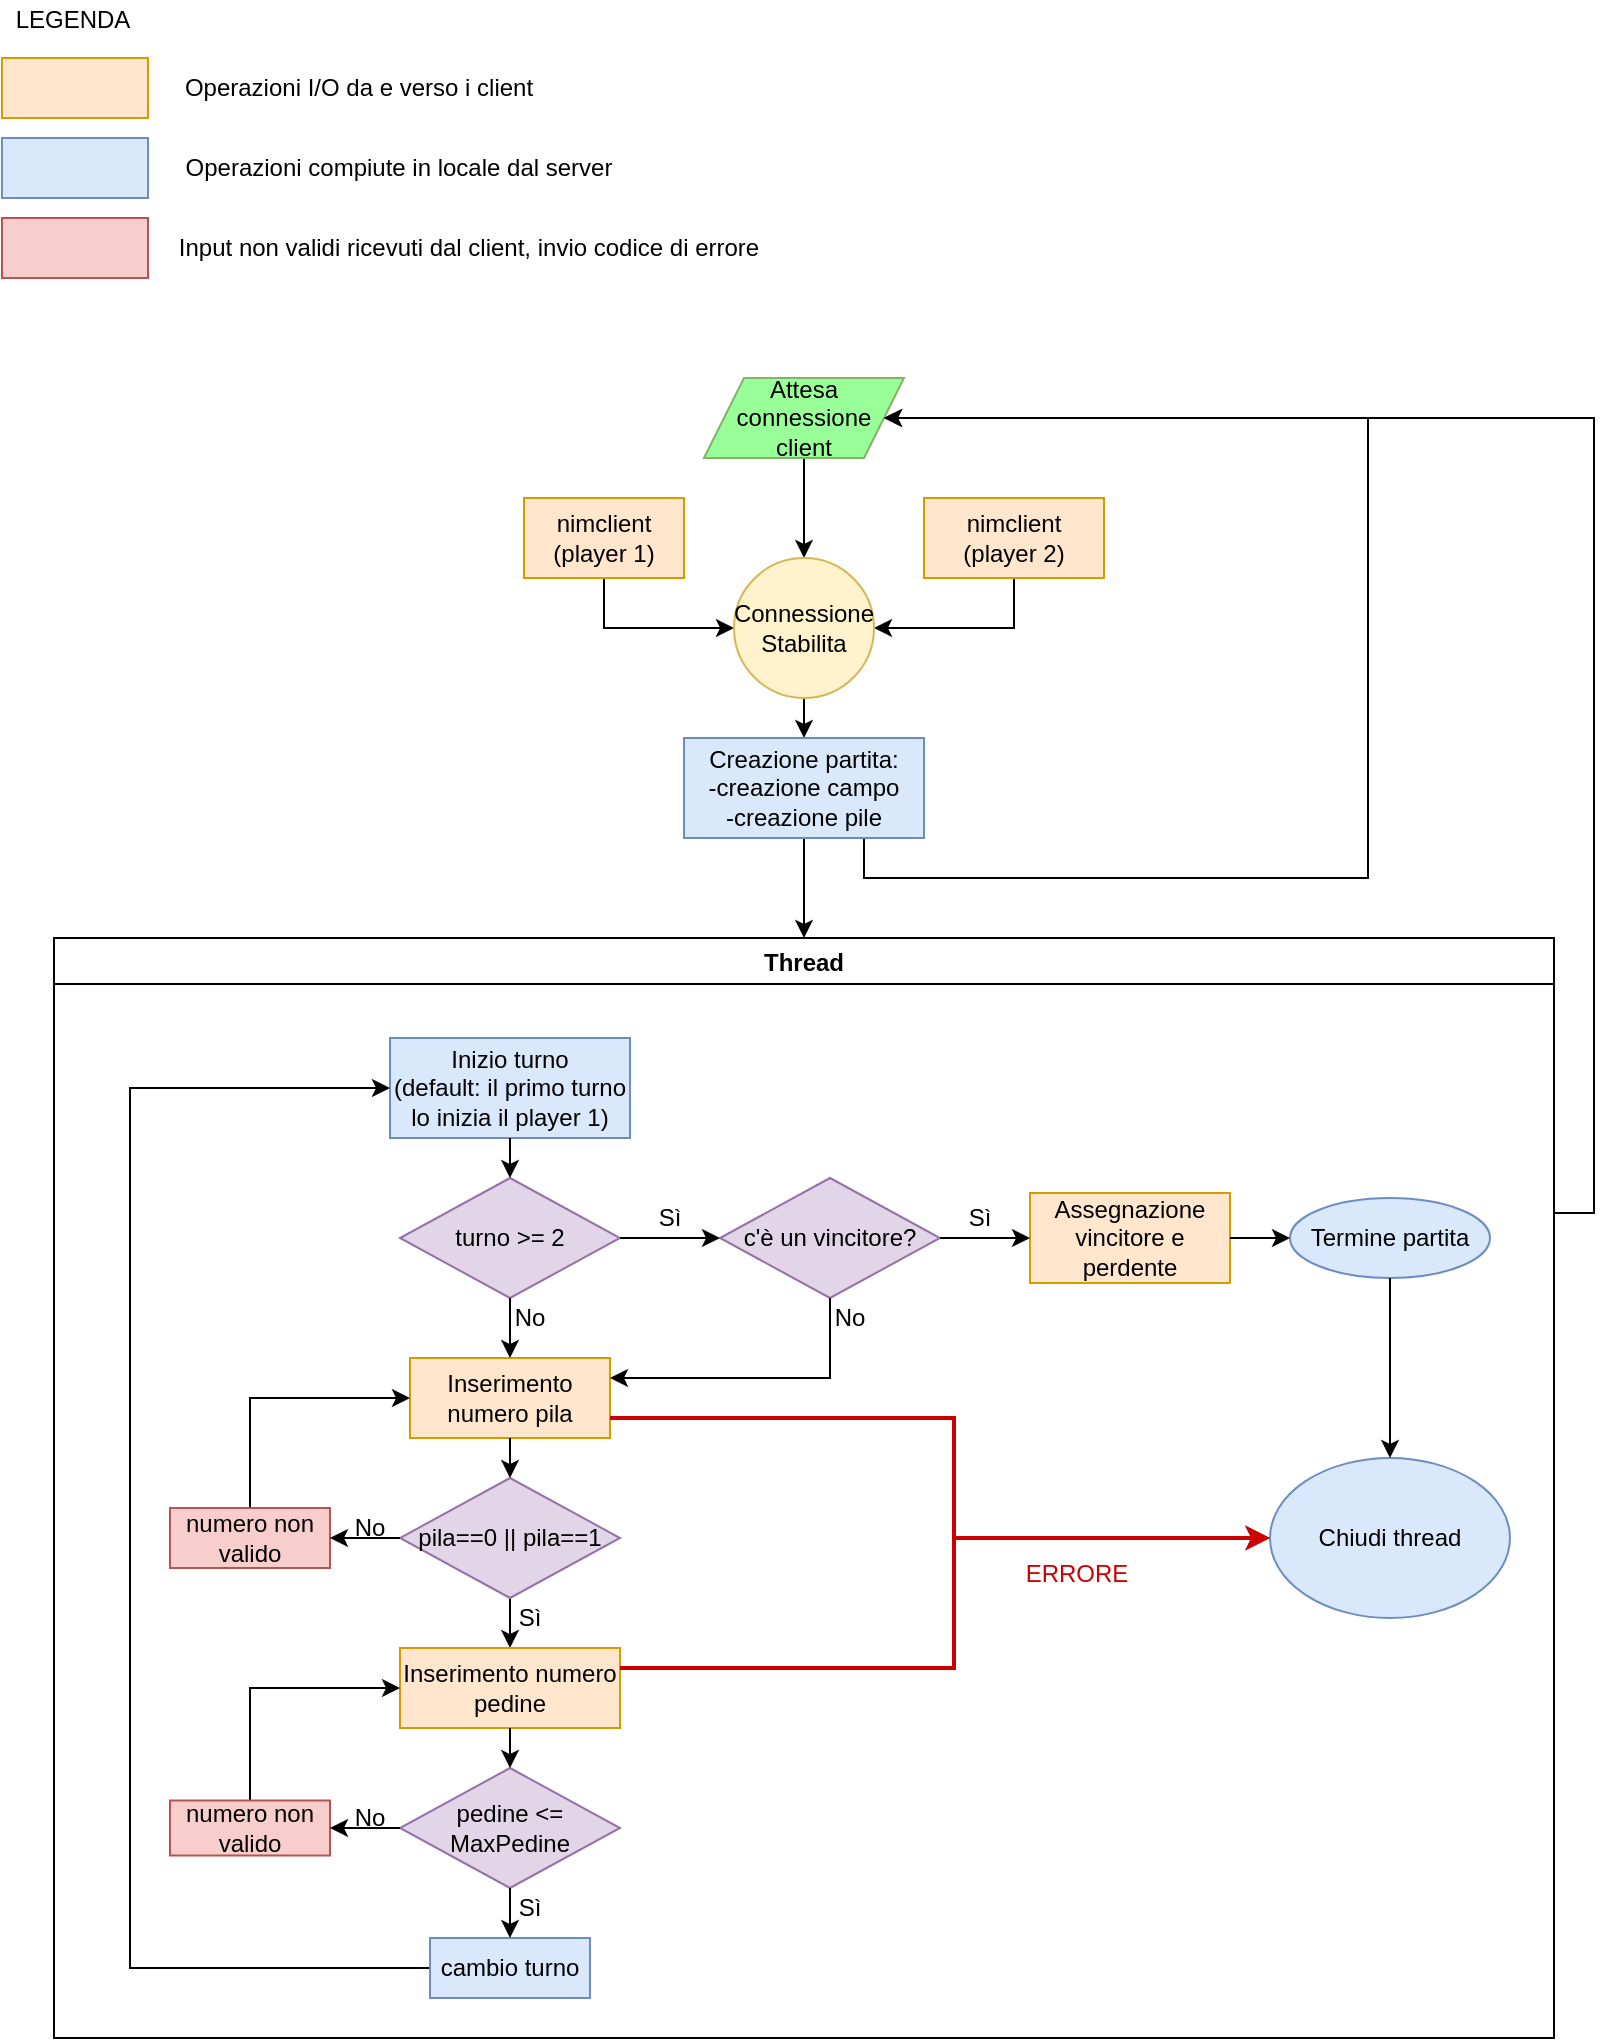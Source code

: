 <mxfile version="12.6.1" type="device"><diagram id="C5RBs43oDa-KdzZeNtuy" name="Page-1"><mxGraphModel dx="1182" dy="747" grid="1" gridSize="10" guides="1" tooltips="1" connect="1" arrows="1" fold="1" page="1" pageScale="1" pageWidth="827" pageHeight="1169" math="0" shadow="0"><root><mxCell id="WIyWlLk6GJQsqaUBKTNV-0"/><mxCell id="WIyWlLk6GJQsqaUBKTNV-1" parent="WIyWlLk6GJQsqaUBKTNV-0"/><mxCell id="wGIzEX81o-WBGo8iwNZo-13" style="edgeStyle=orthogonalEdgeStyle;rounded=0;orthogonalLoop=1;jettySize=auto;html=1;exitX=0.5;exitY=1;exitDx=0;exitDy=0;entryX=0;entryY=0.5;entryDx=0;entryDy=0;" parent="WIyWlLk6GJQsqaUBKTNV-1" source="wGIzEX81o-WBGo8iwNZo-2" target="wGIzEX81o-WBGo8iwNZo-9" edge="1"><mxGeometry relative="1" as="geometry"/></mxCell><mxCell id="wGIzEX81o-WBGo8iwNZo-2" value="nimclient&lt;br&gt;(player 1)" style="rounded=0;whiteSpace=wrap;html=1;fillColor=#ffe6cc;strokeColor=#d79b00;" parent="WIyWlLk6GJQsqaUBKTNV-1" vertex="1"><mxGeometry x="268" y="280" width="80" height="40" as="geometry"/></mxCell><mxCell id="wGIzEX81o-WBGo8iwNZo-12" style="edgeStyle=orthogonalEdgeStyle;rounded=0;orthogonalLoop=1;jettySize=auto;html=1;exitX=0.5;exitY=1;exitDx=0;exitDy=0;entryX=1;entryY=0.5;entryDx=0;entryDy=0;" parent="WIyWlLk6GJQsqaUBKTNV-1" source="wGIzEX81o-WBGo8iwNZo-3" target="wGIzEX81o-WBGo8iwNZo-9" edge="1"><mxGeometry relative="1" as="geometry"/></mxCell><mxCell id="wGIzEX81o-WBGo8iwNZo-3" value="nimclient&lt;br&gt;(player 2)" style="rounded=0;whiteSpace=wrap;html=1;fillColor=#ffe6cc;strokeColor=#d79b00;" parent="WIyWlLk6GJQsqaUBKTNV-1" vertex="1"><mxGeometry x="468" y="280" width="90" height="40" as="geometry"/></mxCell><mxCell id="wGIzEX81o-WBGo8iwNZo-10" style="edgeStyle=orthogonalEdgeStyle;rounded=0;orthogonalLoop=1;jettySize=auto;html=1;exitX=0.5;exitY=1;exitDx=0;exitDy=0;entryX=0.5;entryY=0;entryDx=0;entryDy=0;" parent="WIyWlLk6GJQsqaUBKTNV-1" source="wGIzEX81o-WBGo8iwNZo-4" target="wGIzEX81o-WBGo8iwNZo-9" edge="1"><mxGeometry relative="1" as="geometry"/></mxCell><mxCell id="wGIzEX81o-WBGo8iwNZo-4" value="Attesa&lt;br&gt;connessione&lt;br&gt;client" style="shape=parallelogram;perimeter=parallelogramPerimeter;whiteSpace=wrap;html=1;rounded=0;fillColor=#99FF99;strokeColor=#82b366;gradientColor=none;strokeWidth=1;" parent="WIyWlLk6GJQsqaUBKTNV-1" vertex="1"><mxGeometry x="358" y="220" width="100" height="40" as="geometry"/></mxCell><mxCell id="wGIzEX81o-WBGo8iwNZo-17" style="edgeStyle=orthogonalEdgeStyle;rounded=0;orthogonalLoop=1;jettySize=auto;html=1;exitX=0.5;exitY=1;exitDx=0;exitDy=0;entryX=0.5;entryY=0;entryDx=0;entryDy=0;" parent="WIyWlLk6GJQsqaUBKTNV-1" source="wGIzEX81o-WBGo8iwNZo-9" target="wGIzEX81o-WBGo8iwNZo-14" edge="1"><mxGeometry relative="1" as="geometry"/></mxCell><mxCell id="wGIzEX81o-WBGo8iwNZo-9" value="Connessione&lt;br&gt;Stabilita" style="ellipse;whiteSpace=wrap;html=1;aspect=fixed;rounded=0;strokeWidth=1;fillColor=#fff2cc;strokeColor=#d6b656;" parent="WIyWlLk6GJQsqaUBKTNV-1" vertex="1"><mxGeometry x="373" y="310" width="70" height="70" as="geometry"/></mxCell><mxCell id="vPAVBZEWv__tWKOUKK7Y-52" style="edgeStyle=orthogonalEdgeStyle;rounded=0;orthogonalLoop=1;jettySize=auto;html=1;exitX=0.5;exitY=1;exitDx=0;exitDy=0;entryX=0.5;entryY=0;entryDx=0;entryDy=0;strokeColor=#000000;strokeWidth=1;fontColor=#000000;" edge="1" parent="WIyWlLk6GJQsqaUBKTNV-1" source="wGIzEX81o-WBGo8iwNZo-14" target="vPAVBZEWv__tWKOUKK7Y-49"><mxGeometry relative="1" as="geometry"/></mxCell><mxCell id="vPAVBZEWv__tWKOUKK7Y-54" style="edgeStyle=orthogonalEdgeStyle;rounded=0;orthogonalLoop=1;jettySize=auto;html=1;exitX=0.75;exitY=1;exitDx=0;exitDy=0;entryX=1;entryY=0.5;entryDx=0;entryDy=0;strokeColor=#000000;strokeWidth=1;fontColor=#000000;" edge="1" parent="WIyWlLk6GJQsqaUBKTNV-1" source="wGIzEX81o-WBGo8iwNZo-14" target="wGIzEX81o-WBGo8iwNZo-4"><mxGeometry relative="1" as="geometry"><Array as="points"><mxPoint x="438" y="470"/><mxPoint x="690" y="470"/><mxPoint x="690" y="240"/></Array></mxGeometry></mxCell><mxCell id="wGIzEX81o-WBGo8iwNZo-14" value="Creazione partita:&lt;br&gt;-creazione campo&lt;br&gt;-creazione pile" style="rounded=0;whiteSpace=wrap;html=1;fillColor=#dae8fc;strokeColor=#6c8ebf;" parent="WIyWlLk6GJQsqaUBKTNV-1" vertex="1"><mxGeometry x="348" y="400" width="120" height="50" as="geometry"/></mxCell><mxCell id="vPAVBZEWv__tWKOUKK7Y-51" value="" style="group" vertex="1" connectable="0" parent="WIyWlLk6GJQsqaUBKTNV-1"><mxGeometry x="33" y="500" width="750" height="550" as="geometry"/></mxCell><mxCell id="vPAVBZEWv__tWKOUKK7Y-49" value="Thread" style="swimlane;fontColor=#000000;" vertex="1" parent="vPAVBZEWv__tWKOUKK7Y-51"><mxGeometry width="750" height="550" as="geometry"/></mxCell><mxCell id="vPAVBZEWv__tWKOUKK7Y-10" value="Inizio turno&lt;br&gt;(default: il primo turno lo inizia il player 1)" style="rounded=0;whiteSpace=wrap;html=1;fillColor=#dae8fc;strokeColor=#6c8ebf;" vertex="1" parent="vPAVBZEWv__tWKOUKK7Y-51"><mxGeometry x="168" y="50" width="120" height="50" as="geometry"/></mxCell><mxCell id="vPAVBZEWv__tWKOUKK7Y-13" value="turno &amp;gt;= 2" style="rhombus;whiteSpace=wrap;html=1;rounded=0;strokeWidth=1;fillColor=#e1d5e7;strokeColor=#9673a6;" vertex="1" parent="vPAVBZEWv__tWKOUKK7Y-51"><mxGeometry x="173" y="120" width="110" height="60" as="geometry"/></mxCell><mxCell id="vPAVBZEWv__tWKOUKK7Y-9" style="edgeStyle=orthogonalEdgeStyle;rounded=0;orthogonalLoop=1;jettySize=auto;html=1;exitX=0.5;exitY=1;exitDx=0;exitDy=0;entryX=0.5;entryY=0;entryDx=0;entryDy=0;" edge="1" parent="vPAVBZEWv__tWKOUKK7Y-51" source="vPAVBZEWv__tWKOUKK7Y-10" target="vPAVBZEWv__tWKOUKK7Y-13"><mxGeometry relative="1" as="geometry"/></mxCell><mxCell id="vPAVBZEWv__tWKOUKK7Y-16" value="c'è un vincitore?" style="rhombus;whiteSpace=wrap;html=1;rounded=0;strokeWidth=1;fillColor=#e1d5e7;strokeColor=#9673a6;" vertex="1" parent="vPAVBZEWv__tWKOUKK7Y-51"><mxGeometry x="333" y="120" width="110" height="60" as="geometry"/></mxCell><mxCell id="vPAVBZEWv__tWKOUKK7Y-11" style="edgeStyle=orthogonalEdgeStyle;rounded=0;orthogonalLoop=1;jettySize=auto;html=1;exitX=1;exitY=0.5;exitDx=0;exitDy=0;entryX=0;entryY=0.5;entryDx=0;entryDy=0;" edge="1" parent="vPAVBZEWv__tWKOUKK7Y-51" source="vPAVBZEWv__tWKOUKK7Y-13" target="vPAVBZEWv__tWKOUKK7Y-16"><mxGeometry relative="1" as="geometry"/></mxCell><mxCell id="vPAVBZEWv__tWKOUKK7Y-17" value="Sì" style="text;html=1;strokeColor=none;fillColor=none;align=center;verticalAlign=middle;whiteSpace=wrap;rounded=0;" vertex="1" parent="vPAVBZEWv__tWKOUKK7Y-51"><mxGeometry x="288" y="130" width="40" height="20" as="geometry"/></mxCell><mxCell id="vPAVBZEWv__tWKOUKK7Y-19" value="Assegnazione vincitore e perdente" style="rounded=0;whiteSpace=wrap;html=1;fillColor=#ffe6cc;strokeColor=#d79b00;" vertex="1" parent="vPAVBZEWv__tWKOUKK7Y-51"><mxGeometry x="488" y="127.5" width="100" height="45" as="geometry"/></mxCell><mxCell id="vPAVBZEWv__tWKOUKK7Y-14" style="edgeStyle=orthogonalEdgeStyle;rounded=0;orthogonalLoop=1;jettySize=auto;html=1;" edge="1" parent="vPAVBZEWv__tWKOUKK7Y-51" source="vPAVBZEWv__tWKOUKK7Y-16" target="vPAVBZEWv__tWKOUKK7Y-19"><mxGeometry relative="1" as="geometry"/></mxCell><mxCell id="vPAVBZEWv__tWKOUKK7Y-20" value="Sì" style="text;html=1;strokeColor=none;fillColor=none;align=center;verticalAlign=middle;whiteSpace=wrap;rounded=0;" vertex="1" parent="vPAVBZEWv__tWKOUKK7Y-51"><mxGeometry x="443" y="130" width="40" height="20" as="geometry"/></mxCell><mxCell id="vPAVBZEWv__tWKOUKK7Y-22" value="Termine partita" style="ellipse;whiteSpace=wrap;html=1;fillColor=#dae8fc;strokeColor=#6c8ebf;" vertex="1" parent="vPAVBZEWv__tWKOUKK7Y-51"><mxGeometry x="618" y="130" width="100" height="40" as="geometry"/></mxCell><mxCell id="vPAVBZEWv__tWKOUKK7Y-18" style="edgeStyle=orthogonalEdgeStyle;rounded=0;orthogonalLoop=1;jettySize=auto;html=1;exitX=1;exitY=0.5;exitDx=0;exitDy=0;entryX=0;entryY=0.5;entryDx=0;entryDy=0;" edge="1" parent="vPAVBZEWv__tWKOUKK7Y-51" source="vPAVBZEWv__tWKOUKK7Y-19" target="vPAVBZEWv__tWKOUKK7Y-22"><mxGeometry relative="1" as="geometry"/></mxCell><mxCell id="vPAVBZEWv__tWKOUKK7Y-25" value="Inserimento numero pila" style="rounded=0;whiteSpace=wrap;html=1;fillColor=#ffe6cc;strokeColor=#d79b00;" vertex="1" parent="vPAVBZEWv__tWKOUKK7Y-51"><mxGeometry x="178" y="210" width="100" height="40" as="geometry"/></mxCell><mxCell id="vPAVBZEWv__tWKOUKK7Y-12" style="edgeStyle=orthogonalEdgeStyle;rounded=0;orthogonalLoop=1;jettySize=auto;html=1;exitX=0.5;exitY=1;exitDx=0;exitDy=0;entryX=0.5;entryY=0;entryDx=0;entryDy=0;" edge="1" parent="vPAVBZEWv__tWKOUKK7Y-51" source="vPAVBZEWv__tWKOUKK7Y-13" target="vPAVBZEWv__tWKOUKK7Y-25"><mxGeometry relative="1" as="geometry"/></mxCell><mxCell id="vPAVBZEWv__tWKOUKK7Y-15" style="edgeStyle=orthogonalEdgeStyle;rounded=0;orthogonalLoop=1;jettySize=auto;html=1;exitX=0.5;exitY=1;exitDx=0;exitDy=0;entryX=1;entryY=0.25;entryDx=0;entryDy=0;" edge="1" parent="vPAVBZEWv__tWKOUKK7Y-51" source="vPAVBZEWv__tWKOUKK7Y-16" target="vPAVBZEWv__tWKOUKK7Y-25"><mxGeometry relative="1" as="geometry"/></mxCell><mxCell id="vPAVBZEWv__tWKOUKK7Y-26" value="No" style="text;html=1;strokeColor=none;fillColor=none;align=center;verticalAlign=middle;whiteSpace=wrap;rounded=0;" vertex="1" parent="vPAVBZEWv__tWKOUKK7Y-51"><mxGeometry x="218" y="180" width="40" height="20" as="geometry"/></mxCell><mxCell id="vPAVBZEWv__tWKOUKK7Y-27" value="No" style="text;html=1;strokeColor=none;fillColor=none;align=center;verticalAlign=middle;whiteSpace=wrap;rounded=0;" vertex="1" parent="vPAVBZEWv__tWKOUKK7Y-51"><mxGeometry x="378" y="180" width="40" height="20" as="geometry"/></mxCell><mxCell id="vPAVBZEWv__tWKOUKK7Y-28" style="edgeStyle=orthogonalEdgeStyle;rounded=0;orthogonalLoop=1;jettySize=auto;html=1;exitX=0.5;exitY=1;exitDx=0;exitDy=0;entryX=0.5;entryY=0;entryDx=0;entryDy=0;" edge="1" parent="vPAVBZEWv__tWKOUKK7Y-51" source="vPAVBZEWv__tWKOUKK7Y-30"><mxGeometry relative="1" as="geometry"><mxPoint x="228" y="355" as="targetPoint"/></mxGeometry></mxCell><mxCell id="vPAVBZEWv__tWKOUKK7Y-30" value="pila==0 || pila==1" style="rhombus;whiteSpace=wrap;html=1;rounded=0;strokeWidth=1;fillColor=#e1d5e7;strokeColor=#9673a6;" vertex="1" parent="vPAVBZEWv__tWKOUKK7Y-51"><mxGeometry x="173" y="270" width="110" height="60" as="geometry"/></mxCell><mxCell id="vPAVBZEWv__tWKOUKK7Y-23" style="edgeStyle=orthogonalEdgeStyle;rounded=0;orthogonalLoop=1;jettySize=auto;html=1;exitX=0.5;exitY=1;exitDx=0;exitDy=0;entryX=0.5;entryY=0;entryDx=0;entryDy=0;" edge="1" parent="vPAVBZEWv__tWKOUKK7Y-51" source="vPAVBZEWv__tWKOUKK7Y-25" target="vPAVBZEWv__tWKOUKK7Y-30"><mxGeometry relative="1" as="geometry"/></mxCell><mxCell id="vPAVBZEWv__tWKOUKK7Y-31" style="edgeStyle=orthogonalEdgeStyle;rounded=0;orthogonalLoop=1;jettySize=auto;html=1;exitX=0.5;exitY=0;exitDx=0;exitDy=0;entryX=0;entryY=0.5;entryDx=0;entryDy=0;" edge="1" parent="vPAVBZEWv__tWKOUKK7Y-51" source="vPAVBZEWv__tWKOUKK7Y-32" target="vPAVBZEWv__tWKOUKK7Y-25"><mxGeometry relative="1" as="geometry"/></mxCell><mxCell id="vPAVBZEWv__tWKOUKK7Y-32" value="numero non valido" style="rounded=0;whiteSpace=wrap;html=1;fillColor=#f8cecc;strokeColor=#b85450;" vertex="1" parent="vPAVBZEWv__tWKOUKK7Y-51"><mxGeometry x="58" y="285" width="80" height="30" as="geometry"/></mxCell><mxCell id="vPAVBZEWv__tWKOUKK7Y-29" style="edgeStyle=orthogonalEdgeStyle;rounded=0;orthogonalLoop=1;jettySize=auto;html=1;exitX=0;exitY=0.5;exitDx=0;exitDy=0;entryX=1;entryY=0.5;entryDx=0;entryDy=0;" edge="1" parent="vPAVBZEWv__tWKOUKK7Y-51" source="vPAVBZEWv__tWKOUKK7Y-30" target="vPAVBZEWv__tWKOUKK7Y-32"><mxGeometry relative="1" as="geometry"/></mxCell><mxCell id="vPAVBZEWv__tWKOUKK7Y-33" value="Sì" style="text;html=1;strokeColor=none;fillColor=none;align=center;verticalAlign=middle;whiteSpace=wrap;rounded=0;" vertex="1" parent="vPAVBZEWv__tWKOUKK7Y-51"><mxGeometry x="218" y="330" width="40" height="20" as="geometry"/></mxCell><mxCell id="vPAVBZEWv__tWKOUKK7Y-34" value="No" style="text;html=1;strokeColor=none;fillColor=none;align=center;verticalAlign=middle;whiteSpace=wrap;rounded=0;" vertex="1" parent="vPAVBZEWv__tWKOUKK7Y-51"><mxGeometry x="138" y="285" width="40" height="20" as="geometry"/></mxCell><mxCell id="vPAVBZEWv__tWKOUKK7Y-37" value="Inserimento numero pedine" style="rounded=0;whiteSpace=wrap;html=1;fillColor=#ffe6cc;strokeColor=#d79b00;" vertex="1" parent="vPAVBZEWv__tWKOUKK7Y-51"><mxGeometry x="173" y="355" width="110" height="40" as="geometry"/></mxCell><mxCell id="vPAVBZEWv__tWKOUKK7Y-40" value="pedine &amp;lt;= MaxPedine" style="rhombus;whiteSpace=wrap;html=1;rounded=0;strokeWidth=1;fillColor=#e1d5e7;strokeColor=#9673a6;" vertex="1" parent="vPAVBZEWv__tWKOUKK7Y-51"><mxGeometry x="173" y="415" width="110" height="60" as="geometry"/></mxCell><mxCell id="vPAVBZEWv__tWKOUKK7Y-35" style="edgeStyle=orthogonalEdgeStyle;rounded=0;orthogonalLoop=1;jettySize=auto;html=1;exitX=0.5;exitY=1;exitDx=0;exitDy=0;entryX=0.5;entryY=0;entryDx=0;entryDy=0;" edge="1" parent="vPAVBZEWv__tWKOUKK7Y-51" source="vPAVBZEWv__tWKOUKK7Y-37" target="vPAVBZEWv__tWKOUKK7Y-40"><mxGeometry relative="1" as="geometry"/></mxCell><mxCell id="vPAVBZEWv__tWKOUKK7Y-41" style="edgeStyle=orthogonalEdgeStyle;rounded=0;orthogonalLoop=1;jettySize=auto;html=1;exitX=0.5;exitY=0;exitDx=0;exitDy=0;entryX=0;entryY=0.5;entryDx=0;entryDy=0;" edge="1" parent="vPAVBZEWv__tWKOUKK7Y-51" source="vPAVBZEWv__tWKOUKK7Y-42" target="vPAVBZEWv__tWKOUKK7Y-37"><mxGeometry relative="1" as="geometry"/></mxCell><mxCell id="vPAVBZEWv__tWKOUKK7Y-42" value="numero non valido" style="rounded=0;whiteSpace=wrap;html=1;fillColor=#f8cecc;strokeColor=#b85450;" vertex="1" parent="vPAVBZEWv__tWKOUKK7Y-51"><mxGeometry x="58" y="431.25" width="80" height="27.5" as="geometry"/></mxCell><mxCell id="vPAVBZEWv__tWKOUKK7Y-39" style="edgeStyle=orthogonalEdgeStyle;rounded=0;orthogonalLoop=1;jettySize=auto;html=1;exitX=0;exitY=0.5;exitDx=0;exitDy=0;entryX=1;entryY=0.5;entryDx=0;entryDy=0;" edge="1" parent="vPAVBZEWv__tWKOUKK7Y-51" source="vPAVBZEWv__tWKOUKK7Y-40" target="vPAVBZEWv__tWKOUKK7Y-42"><mxGeometry relative="1" as="geometry"/></mxCell><mxCell id="vPAVBZEWv__tWKOUKK7Y-43" style="edgeStyle=orthogonalEdgeStyle;rounded=0;orthogonalLoop=1;jettySize=auto;html=1;exitX=0;exitY=0.5;exitDx=0;exitDy=0;entryX=0;entryY=0.5;entryDx=0;entryDy=0;" edge="1" parent="vPAVBZEWv__tWKOUKK7Y-51" source="vPAVBZEWv__tWKOUKK7Y-44" target="vPAVBZEWv__tWKOUKK7Y-10"><mxGeometry relative="1" as="geometry"><Array as="points"><mxPoint x="38" y="515"/><mxPoint x="38" y="75"/></Array></mxGeometry></mxCell><mxCell id="vPAVBZEWv__tWKOUKK7Y-44" value="cambio turno" style="rounded=0;whiteSpace=wrap;html=1;fillColor=#dae8fc;strokeColor=#6c8ebf;" vertex="1" parent="vPAVBZEWv__tWKOUKK7Y-51"><mxGeometry x="188" y="500" width="80" height="30" as="geometry"/></mxCell><mxCell id="vPAVBZEWv__tWKOUKK7Y-38" style="edgeStyle=orthogonalEdgeStyle;rounded=0;orthogonalLoop=1;jettySize=auto;html=1;exitX=0.5;exitY=1;exitDx=0;exitDy=0;entryX=0.5;entryY=0;entryDx=0;entryDy=0;" edge="1" parent="vPAVBZEWv__tWKOUKK7Y-51" source="vPAVBZEWv__tWKOUKK7Y-40" target="vPAVBZEWv__tWKOUKK7Y-44"><mxGeometry relative="1" as="geometry"/></mxCell><mxCell id="vPAVBZEWv__tWKOUKK7Y-45" value="Sì" style="text;html=1;strokeColor=none;fillColor=none;align=center;verticalAlign=middle;whiteSpace=wrap;rounded=0;" vertex="1" parent="vPAVBZEWv__tWKOUKK7Y-51"><mxGeometry x="218" y="475" width="40" height="20" as="geometry"/></mxCell><mxCell id="vPAVBZEWv__tWKOUKK7Y-46" value="No" style="text;html=1;strokeColor=none;fillColor=none;align=center;verticalAlign=middle;whiteSpace=wrap;rounded=0;" vertex="1" parent="vPAVBZEWv__tWKOUKK7Y-51"><mxGeometry x="138" y="430" width="40" height="20" as="geometry"/></mxCell><mxCell id="vPAVBZEWv__tWKOUKK7Y-47" value="&lt;div&gt;Chiudi thread&lt;/div&gt;" style="ellipse;whiteSpace=wrap;html=1;fillColor=#dae8fc;strokeColor=#6c8ebf;" vertex="1" parent="vPAVBZEWv__tWKOUKK7Y-51"><mxGeometry x="608" y="260" width="120" height="80" as="geometry"/></mxCell><mxCell id="vPAVBZEWv__tWKOUKK7Y-21" style="edgeStyle=orthogonalEdgeStyle;rounded=0;orthogonalLoop=1;jettySize=auto;html=1;exitX=0.5;exitY=1;exitDx=0;exitDy=0;entryX=0.5;entryY=0;entryDx=0;entryDy=0;strokeColor=#000000;strokeWidth=1;" edge="1" parent="vPAVBZEWv__tWKOUKK7Y-51" source="vPAVBZEWv__tWKOUKK7Y-22" target="vPAVBZEWv__tWKOUKK7Y-47"><mxGeometry relative="1" as="geometry"/></mxCell><mxCell id="vPAVBZEWv__tWKOUKK7Y-24" style="edgeStyle=orthogonalEdgeStyle;rounded=0;orthogonalLoop=1;jettySize=auto;html=1;exitX=1;exitY=0.75;exitDx=0;exitDy=0;entryX=0;entryY=0.5;entryDx=0;entryDy=0;strokeColor=#CC0000;strokeWidth=2;" edge="1" parent="vPAVBZEWv__tWKOUKK7Y-51" source="vPAVBZEWv__tWKOUKK7Y-25" target="vPAVBZEWv__tWKOUKK7Y-47"><mxGeometry relative="1" as="geometry"><Array as="points"><mxPoint x="450" y="240"/><mxPoint x="450" y="300"/></Array></mxGeometry></mxCell><mxCell id="vPAVBZEWv__tWKOUKK7Y-50" style="edgeStyle=orthogonalEdgeStyle;rounded=0;orthogonalLoop=1;jettySize=auto;html=1;exitX=1;exitY=0.25;exitDx=0;exitDy=0;entryX=0;entryY=0.5;entryDx=0;entryDy=0;strokeColor=#CC0000;strokeWidth=2;fontColor=#000000;" edge="1" parent="vPAVBZEWv__tWKOUKK7Y-51" source="vPAVBZEWv__tWKOUKK7Y-37" target="vPAVBZEWv__tWKOUKK7Y-47"><mxGeometry relative="1" as="geometry"><Array as="points"><mxPoint x="450" y="365"/><mxPoint x="450" y="300"/></Array></mxGeometry></mxCell><mxCell id="vPAVBZEWv__tWKOUKK7Y-48" value="ERRORE" style="text;html=1;align=center;verticalAlign=middle;resizable=0;points=[];autosize=1;fontColor=#CC0000;" vertex="1" parent="vPAVBZEWv__tWKOUKK7Y-51"><mxGeometry x="476" y="308" width="70" height="20" as="geometry"/></mxCell><mxCell id="vPAVBZEWv__tWKOUKK7Y-53" style="edgeStyle=orthogonalEdgeStyle;rounded=0;orthogonalLoop=1;jettySize=auto;html=1;exitX=1;exitY=0.25;exitDx=0;exitDy=0;entryX=1;entryY=0.5;entryDx=0;entryDy=0;strokeColor=#000000;strokeWidth=1;fontColor=#000000;" edge="1" parent="WIyWlLk6GJQsqaUBKTNV-1" source="vPAVBZEWv__tWKOUKK7Y-49" target="wGIzEX81o-WBGo8iwNZo-4"><mxGeometry relative="1" as="geometry"><Array as="points"><mxPoint x="803" y="638"/><mxPoint x="803" y="240"/></Array></mxGeometry></mxCell><mxCell id="vPAVBZEWv__tWKOUKK7Y-55" value="&lt;div&gt;LEGENDA&lt;/div&gt;" style="text;html=1;align=center;verticalAlign=middle;resizable=0;points=[];autosize=1;fontColor=#000000;" vertex="1" parent="WIyWlLk6GJQsqaUBKTNV-1"><mxGeometry x="7" y="31" width="70" height="20" as="geometry"/></mxCell><mxCell id="vPAVBZEWv__tWKOUKK7Y-56" value="" style="rounded=0;whiteSpace=wrap;html=1;fillColor=#ffe6cc;strokeColor=#d79b00;" vertex="1" parent="WIyWlLk6GJQsqaUBKTNV-1"><mxGeometry x="7" y="60" width="73" height="30" as="geometry"/></mxCell><mxCell id="vPAVBZEWv__tWKOUKK7Y-57" value="" style="rounded=0;whiteSpace=wrap;html=1;fillColor=#dae8fc;strokeColor=#6c8ebf;" vertex="1" parent="WIyWlLk6GJQsqaUBKTNV-1"><mxGeometry x="7" y="100" width="73" height="30" as="geometry"/></mxCell><mxCell id="vPAVBZEWv__tWKOUKK7Y-58" value="" style="rounded=0;whiteSpace=wrap;html=1;fillColor=#f8cecc;strokeColor=#b85450;" vertex="1" parent="WIyWlLk6GJQsqaUBKTNV-1"><mxGeometry x="7" y="140" width="73" height="30" as="geometry"/></mxCell><mxCell id="vPAVBZEWv__tWKOUKK7Y-59" value="Operazioni I/O da e verso i client" style="text;html=1;align=center;verticalAlign=middle;resizable=0;points=[];autosize=1;fontColor=#000000;" vertex="1" parent="WIyWlLk6GJQsqaUBKTNV-1"><mxGeometry x="90" y="65" width="190" height="20" as="geometry"/></mxCell><mxCell id="vPAVBZEWv__tWKOUKK7Y-60" value="Operazioni compiute in locale dal server" style="text;html=1;align=center;verticalAlign=middle;resizable=0;points=[];autosize=1;fontColor=#000000;" vertex="1" parent="WIyWlLk6GJQsqaUBKTNV-1"><mxGeometry x="90" y="105" width="230" height="20" as="geometry"/></mxCell><mxCell id="vPAVBZEWv__tWKOUKK7Y-61" value="Input non validi ricevuti dal client, invio codice di errore" style="text;html=1;align=center;verticalAlign=middle;resizable=0;points=[];autosize=1;fontColor=#000000;" vertex="1" parent="WIyWlLk6GJQsqaUBKTNV-1"><mxGeometry x="90" y="145" width="300" height="20" as="geometry"/></mxCell></root></mxGraphModel></diagram></mxfile>